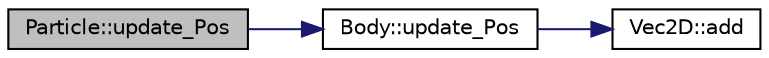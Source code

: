 digraph "Particle::update_Pos"
{
  edge [fontname="Helvetica",fontsize="10",labelfontname="Helvetica",labelfontsize="10"];
  node [fontname="Helvetica",fontsize="10",shape=record];
  rankdir="LR";
  Node24 [label="Particle::update_Pos",height=0.2,width=0.4,color="black", fillcolor="grey75", style="filled", fontcolor="black"];
  Node24 -> Node25 [color="midnightblue",fontsize="10",style="solid",fontname="Helvetica"];
  Node25 [label="Body::update_Pos",height=0.2,width=0.4,color="black", fillcolor="white", style="filled",URL="$namespace_body.html#a021a17c895acfea05e10a1fdb2c20b51"];
  Node25 -> Node26 [color="midnightblue",fontsize="10",style="solid",fontname="Helvetica"];
  Node26 [label="Vec2D::add",height=0.2,width=0.4,color="black", fillcolor="white", style="filled",URL="$namespace_vec2_d.html#a758464ed31255ef60f9e5adb4ec514f5"];
}
